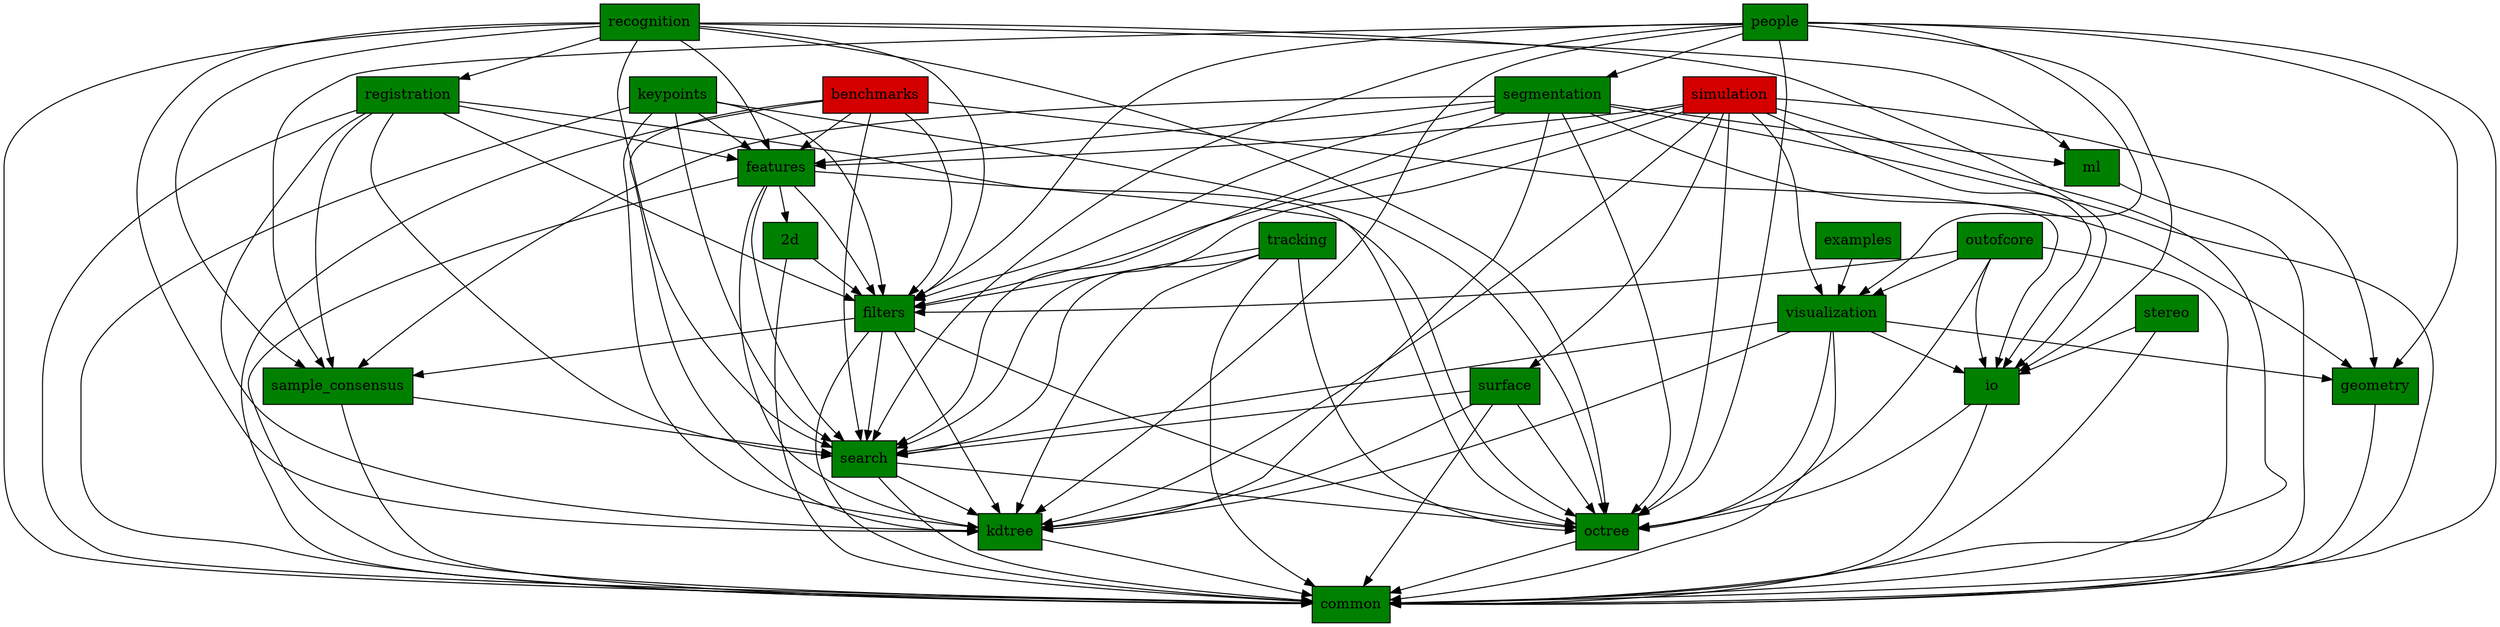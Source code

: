 digraph pcl {
  "common" [style="filled" fillcolor="#008000" shape="box"];
   "kdtree" [style="filled" fillcolor="#008000" shape="box"];
   "kdtree" -> "common";
  "octree" [style="filled" fillcolor="#008000" shape="box"];
   "octree" -> "common";
  "search" [style="filled" fillcolor="#008000" shape="box"];
   "search" -> "common";
  "search" -> "kdtree";
  "search" -> "octree";
  "sample_consensus" [style="filled" fillcolor="#008000" shape="box"];
   "sample_consensus" -> "common";
  "sample_consensus" -> "search";
  "filters" [style="filled" fillcolor="#008000" shape="box"];
   "filters" -> "common";
  "filters" -> "sample_consensus";
  "filters" -> "search";
  "filters" -> "kdtree";
  "filters" -> "octree";
  "2d" [style="filled" fillcolor="#008000" shape="box"];
   "2d" -> "common";
  "2d" -> "filters";
  "geometry" [style="filled" fillcolor="#008000" shape="box"];
   "geometry" -> "common";
  "io" [style="filled" fillcolor="#008000" shape="box"];
   "io" -> "common";
  "io" -> "octree";
  "features" [style="filled" fillcolor="#008000" shape="box"];
   "features" -> "common";
  "features" -> "search";
  "features" -> "kdtree";
  "features" -> "octree";
  "features" -> "filters";
  "features" -> "2d";
  "ml" [style="filled" fillcolor="#008000" shape="box"];
   "ml" -> "common";
  "segmentation" [style="filled" fillcolor="#008000" shape="box"];
   "segmentation" -> "common";
  "segmentation" -> "geometry";
  "segmentation" -> "search";
  "segmentation" -> "sample_consensus";
  "segmentation" -> "kdtree";
  "segmentation" -> "octree";
  "segmentation" -> "features";
  "segmentation" -> "filters";
  "segmentation" -> "ml";
  "visualization" [style="filled" fillcolor="#008000" shape="box"];
   "visualization" -> "common";
  "visualization" -> "io";
  "visualization" -> "kdtree";
  "visualization" -> "geometry";
  "visualization" -> "search";
  "visualization" -> "octree";
  "surface" [style="filled" fillcolor="#008000" shape="box"];
   "surface" -> "common";
  "surface" -> "search";
  "surface" -> "kdtree";
  "surface" -> "octree";
  "registration" [style="filled" fillcolor="#008000" shape="box"];
   "registration" -> "common";
  "registration" -> "octree";
  "registration" -> "kdtree";
  "registration" -> "search";
  "registration" -> "sample_consensus";
  "registration" -> "features";
  "registration" -> "filters";
  "keypoints" [style="filled" fillcolor="#008000" shape="box"];
   "keypoints" -> "common";
  "keypoints" -> "search";
  "keypoints" -> "kdtree";
  "keypoints" -> "octree";
  "keypoints" -> "features";
  "keypoints" -> "filters";
  "tracking" [style="filled" fillcolor="#008000" shape="box"];
   "tracking" -> "common";
  "tracking" -> "search";
  "tracking" -> "kdtree";
  "tracking" -> "filters";
  "tracking" -> "octree";
  "recognition" [style="filled" fillcolor="#008000" shape="box"];
   "recognition" -> "common";
  "recognition" -> "io";
  "recognition" -> "search";
  "recognition" -> "kdtree";
  "recognition" -> "octree";
  "recognition" -> "features";
  "recognition" -> "filters";
  "recognition" -> "registration";
  "recognition" -> "sample_consensus";
  "recognition" -> "ml";
  "stereo" [style="filled" fillcolor="#008000" shape="box"];
   "stereo" -> "common";
  "stereo" -> "io";
  "benchmarks" [style="filled" fillcolor="#D40000" shape="box"];
   "benchmarks" -> "common";
  "benchmarks" -> "filters";
  "benchmarks" -> "features";
  "benchmarks" -> "search";
  "benchmarks" -> "kdtree";
  "benchmarks" -> "io";
  "outofcore" [style="filled" fillcolor="#008000" shape="box"];
   "outofcore" -> "common";
  "outofcore" -> "io";
  "outofcore" -> "filters";
  "outofcore" -> "octree";
  "outofcore" -> "visualization";
  "examples" [style="filled" fillcolor="#008000" shape="box"];
   "examples" -> "visualization";
  "people" [style="filled" fillcolor="#008000" shape="box"];
   "people" -> "common";
  "people" -> "kdtree";
  "people" -> "search";
  "people" -> "sample_consensus";
  "people" -> "filters";
  "people" -> "io";
  "people" -> "visualization";
  "people" -> "geometry";
  "people" -> "segmentation";
  "people" -> "octree";
  "simulation" [style="filled" fillcolor="#D40000" shape="box"];
   "simulation" -> "common";
  "simulation" -> "io";
  "simulation" -> "surface";
  "simulation" -> "kdtree";
  "simulation" -> "features";
  "simulation" -> "search";
  "simulation" -> "octree";
  "simulation" -> "visualization";
  "simulation" -> "filters";
  "simulation" -> "geometry";
}
